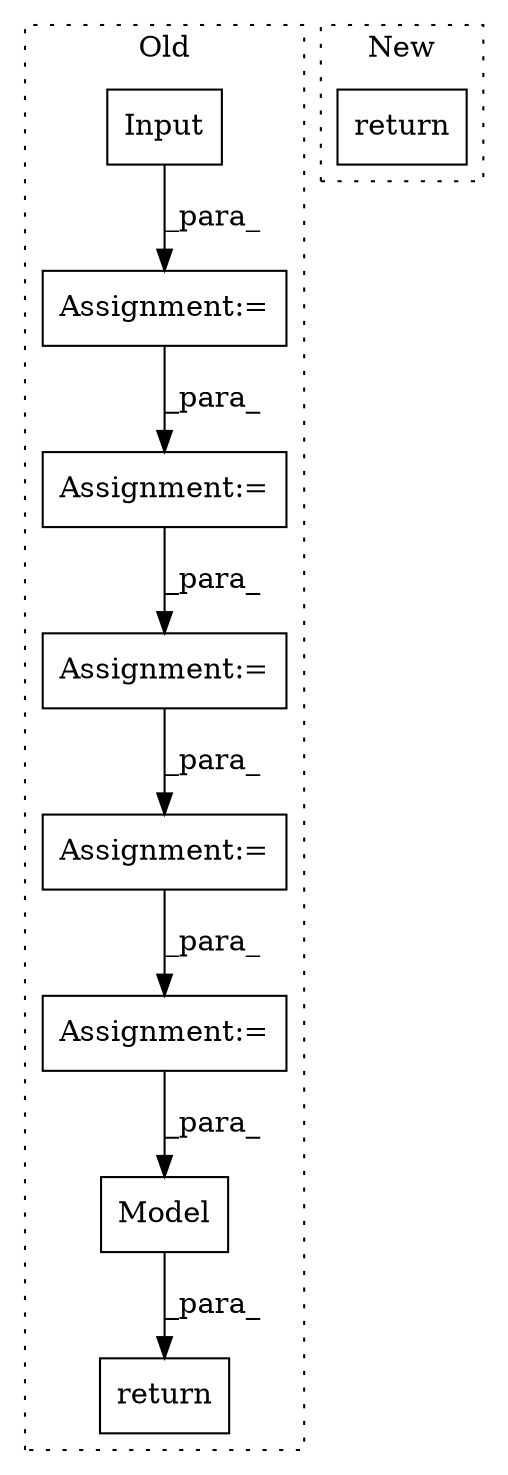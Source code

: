 digraph G {
subgraph cluster0 {
1 [label="Input" a="32" s="3993,4016" l="6,1" shape="box"];
3 [label="Assignment:=" a="7" s="4052" l="1" shape="box"];
4 [label="return" a="41" s="4389" l="7" shape="box"];
5 [label="Assignment:=" a="7" s="4366" l="1" shape="box"];
6 [label="Assignment:=" a="7" s="4310" l="1" shape="box"];
7 [label="Model" a="32" s="4396,4448" l="6,1" shape="box"];
8 [label="Assignment:=" a="7" s="3992" l="1" shape="box"];
9 [label="Assignment:=" a="7" s="4265" l="1" shape="box"];
label = "Old";
style="dotted";
}
subgraph cluster1 {
2 [label="return" a="41" s="1097" l="7" shape="box"];
label = "New";
style="dotted";
}
1 -> 8 [label="_para_"];
3 -> 9 [label="_para_"];
5 -> 7 [label="_para_"];
6 -> 5 [label="_para_"];
7 -> 4 [label="_para_"];
8 -> 3 [label="_para_"];
9 -> 6 [label="_para_"];
}